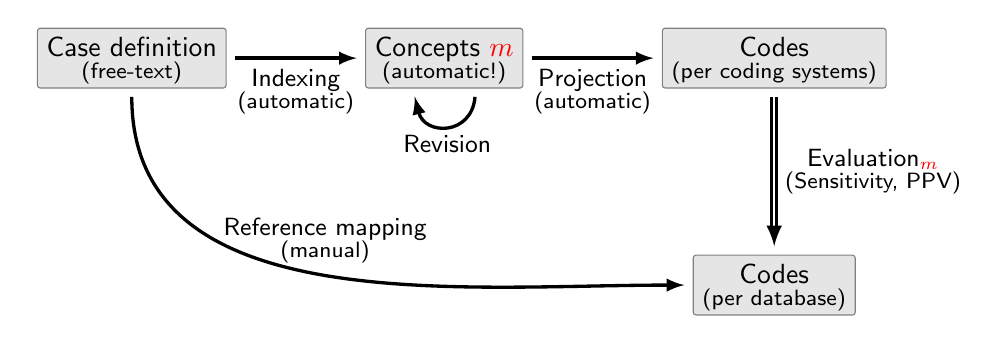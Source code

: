 % -*- mode: LaTeX -*-
\usetikzlibrary{arrows,calc,shapes.geometric,shapes.arrows,positioning,fit,backgrounds}


\begin{tikzpicture}[%
    every node/.style={%
      font=\sffamily,
      align=center
    },
    every path/.style={%
      font=\sffamily
    },
    insidearrow/.style={%
      -latex,
      very thick,
      shorten <= 3pt,
      shorten >= 3pt
    },
    insidenode/.style={%
      draw=black!50,
      fill=black!10,
      rounded corners=0.1em,
      text depth=0em
    },%
    outsidenode/.style={%
      text=black!70,%
      fill=none,draw=none
    },
    outsidearrow/.style={%
      dashed,
      color=black!70,thick,
      -latex, very thick,
      shorten <= 3pt,
      shorten >= 3pt
    },
  ]

  \node[insidenode] (concepts) {Concepts {\color{red}$m$}\\[-0.4em]\footnotesize (automatic!)};
  \node[insidenode] (casedef) [left=5em of concepts] {Case definition \\[-0.4em] \footnotesize (free-text)};
  \node[insidenode] (codes) [right=5em of concepts] {Codes\\[-0.4em] \footnotesize (per coding systems)}; % {\color{red}$_m$}

  \path (casedef)
    edge[insidearrow]
    node[below] (indexing) {\small Indexing \\[-0.4em] \footnotesize (automatic)}
    (concepts);
  \path (concepts)
    edge[insidearrow]
    node[below] (mapping) {\small Projection \\[-0.4em] \footnotesize (automatic)}
    (codes);
  \draw[insidearrow] ($ (concepts.south) + (0.4,0) $)
    .. controls +(-.05,-.6) and +(0.15,-.6) ..
    node[below] (revision) {\small Revision}
     ($ (concepts.south) + (-.4,0) $);


  \begin{scope}
  \node[insidenode] (refcodes) [below=6em of codes] {Codes\\[-0.4em] \footnotesize (per database)};
  \draw[insidearrow] (casedef)
	edge[out=270, in=180]
        node[above] {\small Reference mapping \\[-0.4em] \footnotesize (manual)}
        (refcodes.west);
  \path (codes)
    edge[insidearrow, double]
    node[right] {\small Evaluation{\color{red}$_m$} \\[-0.4em] \footnotesize (Sensitivity, PPV)}
    (refcodes);
  \end{scope}
\end{tikzpicture}